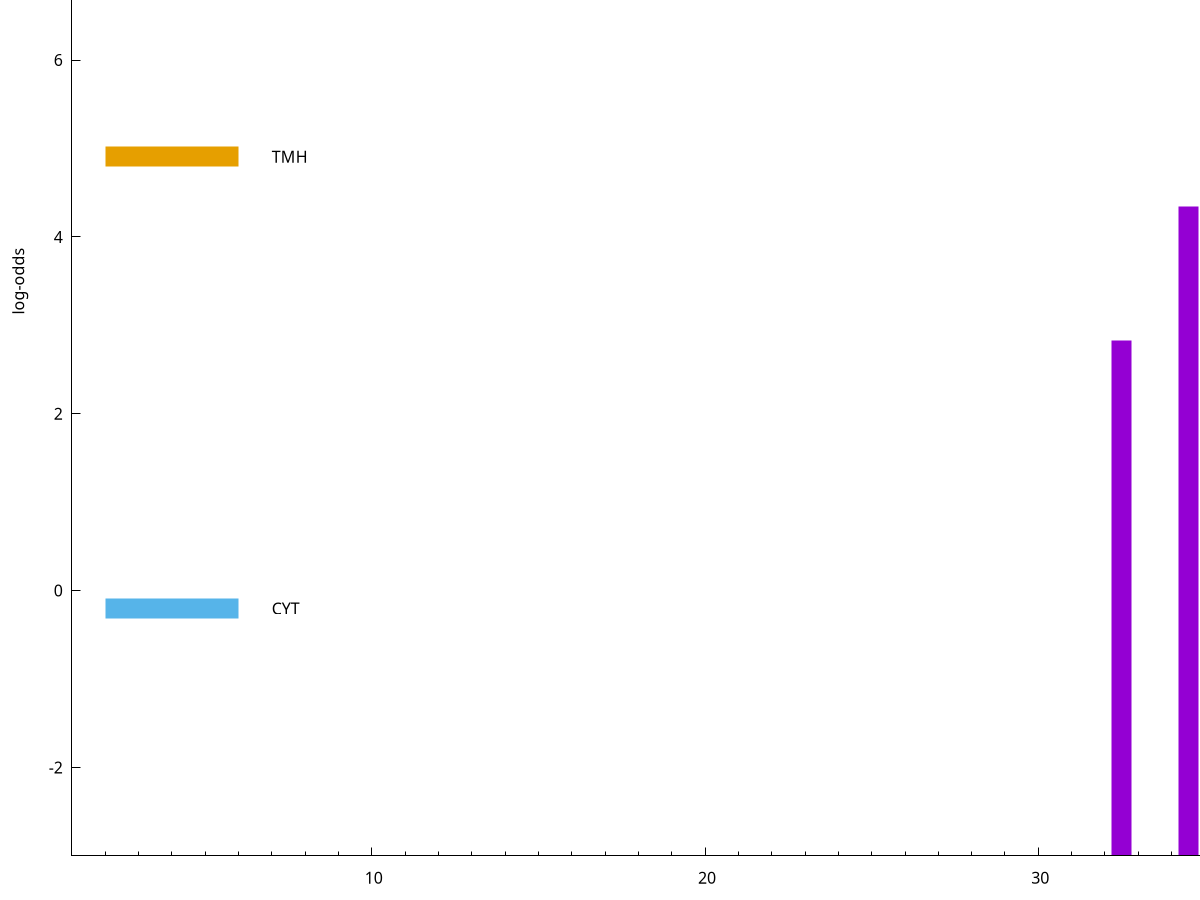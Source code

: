 set title "LipoP predictions for SRR4017849.gff"
set size 2., 1.4
set xrange [1:70] 
set mxtics 10
set yrange [-3:10]
set y2range [0:13]
set ylabel "log-odds"
set term postscript eps color solid "Helvetica" 30
set output "SRR4017849.gff80.eps"
set arrow from 2,7.12495 to 6,7.12495 nohead lt 1 lw 20
set label "SpI" at 7,7.12495
set arrow from 2,4.90726 to 6,4.90726 nohead lt 4 lw 20
set label "TMH" at 7,4.90726
set arrow from 2,-0.200913 to 6,-0.200913 nohead lt 3 lw 20
set label "CYT" at 7,-0.200913
set arrow from 2,7.12495 to 6,7.12495 nohead lt 1 lw 20
set label "SpI" at 7,7.12495
# NOTE: The scores below are the log-odds scores with the threshold
# NOTE: subtracted (a hack to make gnuplot make the histogram all
# NOTE: look nice).
plot "-" axes x1y2 title "" with impulses lt 1 lw 20
37.500000 8.820800
38.500000 7.832820
34.500000 7.339730
35.500000 7.325530
32.500000 5.829270
40.500000 5.006620
36.500000 4.577230
e
exit
